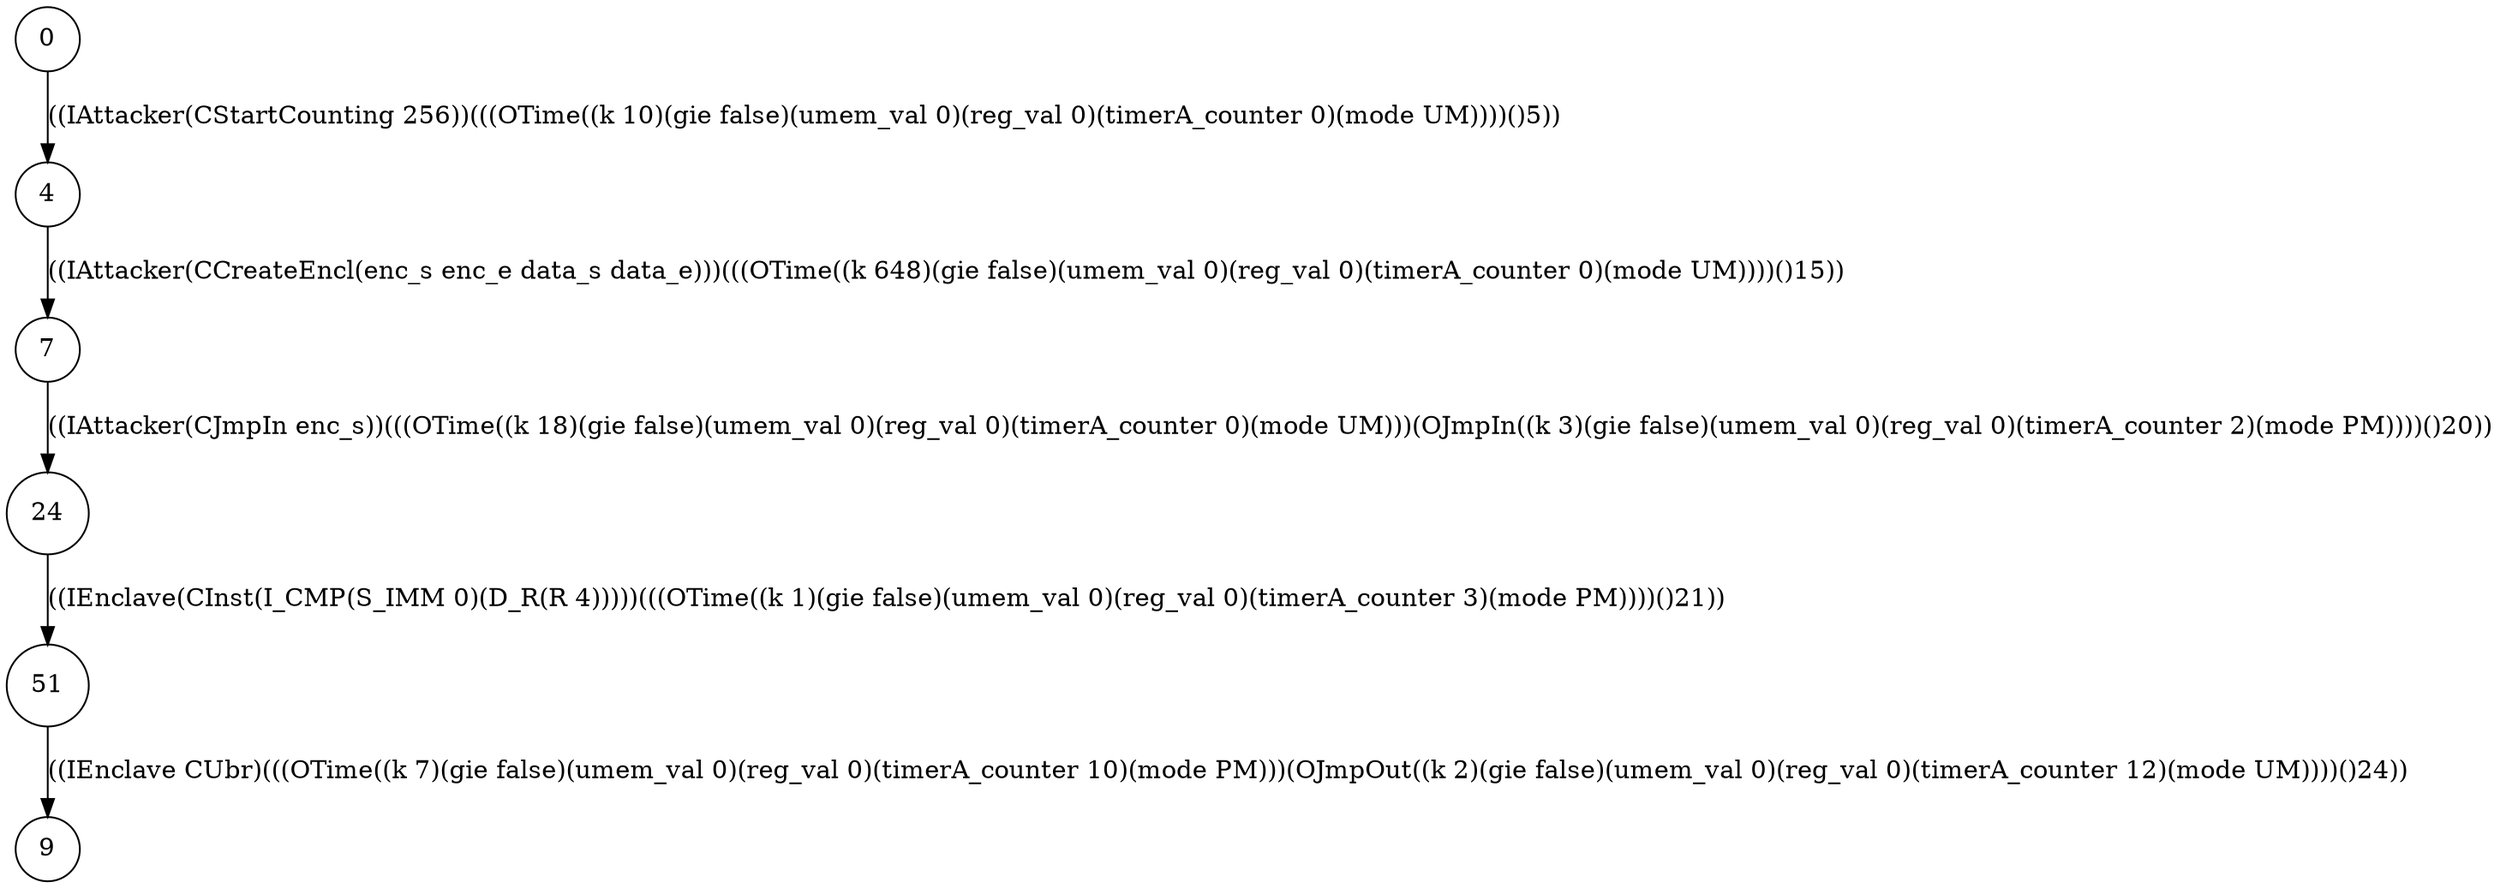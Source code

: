 digraph G {
  0 [shape=circle, ];
  4 [shape=circle, ];
  7 [shape=circle, ];
  9 [shape=circle, ];
  24 [shape=circle, ];
  51 [shape=circle, ];
  
  
  0 -> 4 [label="((IAttacker(CStartCounting 256))(((OTime((k 10)(gie false)(umem_val 0)(reg_val 0)(timerA_counter 0)(mode UM))))()5))",
          ];
  4 -> 7 [label="((IAttacker(CCreateEncl(enc_s enc_e data_s data_e)))(((OTime((k 648)(gie false)(umem_val 0)(reg_val 0)(timerA_counter 0)(mode UM))))()15))",
          ];
  7 -> 24 [label="((IAttacker(CJmpIn enc_s))(((OTime((k 18)(gie false)(umem_val 0)(reg_val 0)(timerA_counter 0)(mode UM)))(OJmpIn((k 3)(gie false)(umem_val 0)(reg_val 0)(timerA_counter 2)(mode PM))))()20))",
           ];
  24 -> 51 [label="((IEnclave(CInst(I_CMP(S_IMM 0)(D_R(R 4)))))(((OTime((k 1)(gie false)(umem_val 0)(reg_val 0)(timerA_counter 3)(mode PM))))()21))",
            ];
  51 -> 9 [label="((IEnclave CUbr)(((OTime((k 7)(gie false)(umem_val 0)(reg_val 0)(timerA_counter 10)(mode PM)))(OJmpOut((k 2)(gie false)(umem_val 0)(reg_val 0)(timerA_counter 12)(mode UM))))()24))",
           ];
  
  }